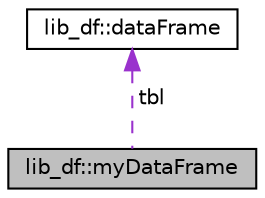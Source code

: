 digraph "lib_df::myDataFrame"
{
 // LATEX_PDF_SIZE
  edge [fontname="Helvetica",fontsize="10",labelfontname="Helvetica",labelfontsize="10"];
  node [fontname="Helvetica",fontsize="10",shape=record];
  Node1 [label="lib_df::myDataFrame",height=0.2,width=0.4,color="black", fillcolor="grey75", style="filled", fontcolor="black",tooltip="Dataframe class."];
  Node2 -> Node1 [dir="back",color="darkorchid3",fontsize="10",style="dashed",label=" tbl" ];
  Node2 [label="lib_df::dataFrame",height=0.2,width=0.4,color="black", fillcolor="white", style="filled",URL="$structlib__df_1_1dataFrame.html",tooltip="User defined datatype to hold result of SQL query."];
}
